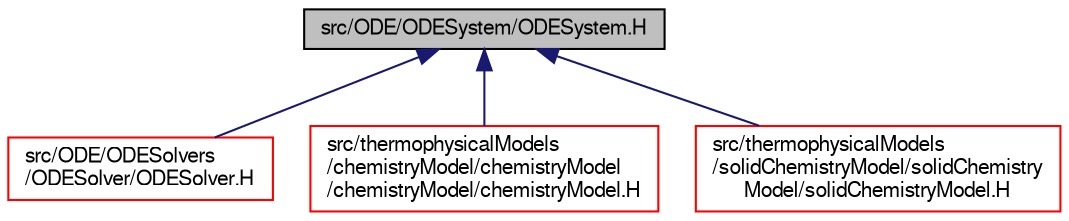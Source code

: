 digraph "src/ODE/ODESystem/ODESystem.H"
{
  bgcolor="transparent";
  edge [fontname="FreeSans",fontsize="10",labelfontname="FreeSans",labelfontsize="10"];
  node [fontname="FreeSans",fontsize="10",shape=record];
  Node91 [label="src/ODE/ODESystem/ODESystem.H",height=0.2,width=0.4,color="black", fillcolor="grey75", style="filled", fontcolor="black"];
  Node91 -> Node92 [dir="back",color="midnightblue",fontsize="10",style="solid",fontname="FreeSans"];
  Node92 [label="src/ODE/ODESolvers\l/ODESolver/ODESolver.H",height=0.2,width=0.4,color="red",URL="$a08288.html"];
  Node91 -> Node132 [dir="back",color="midnightblue",fontsize="10",style="solid",fontname="FreeSans"];
  Node132 [label="src/thermophysicalModels\l/chemistryModel/chemistryModel\l/chemistryModel/chemistryModel.H",height=0.2,width=0.4,color="red",URL="$a15497.html"];
  Node91 -> Node142 [dir="back",color="midnightblue",fontsize="10",style="solid",fontname="FreeSans"];
  Node142 [label="src/thermophysicalModels\l/solidChemistryModel/solidChemistry\lModel/solidChemistryModel.H",height=0.2,width=0.4,color="red",URL="$a16286.html"];
}
